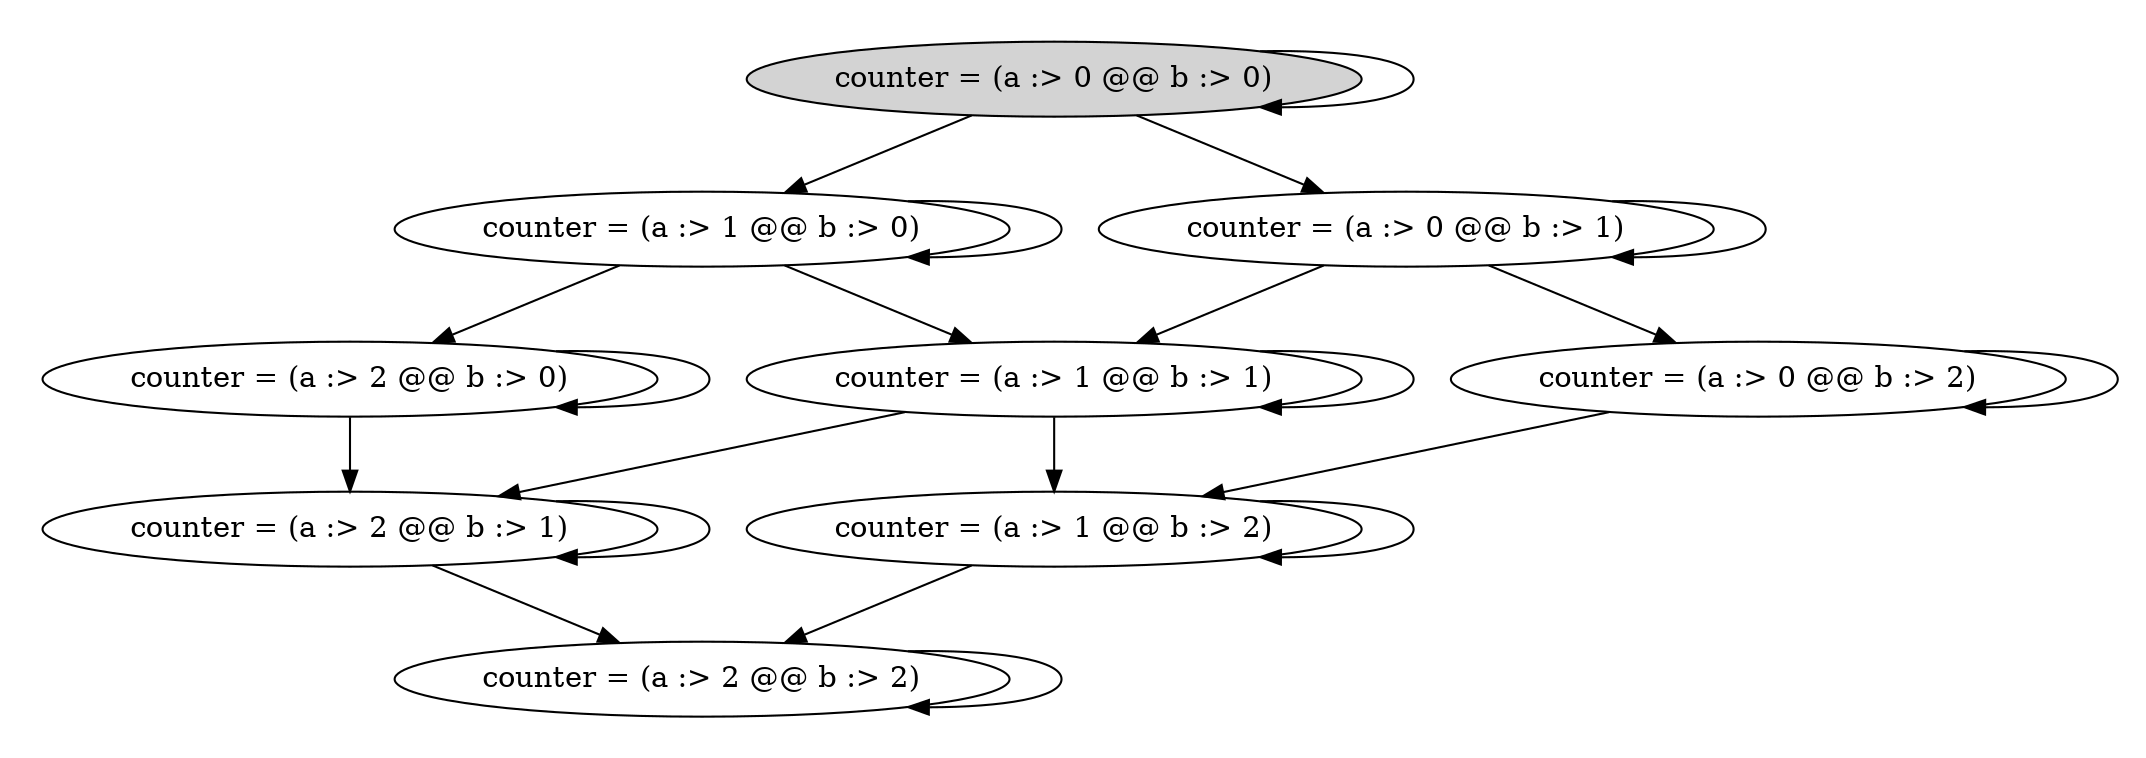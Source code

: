 digraph DiskGraph {
nodesep=0.35;
subgraph cluster_graph {
color="white";
-2595202046960736493 [label="counter = (a :> 0 @@ b :> 0)",style = filled]
-2595202046960736493 -> -1303915477875204350;
-1303915477875204350 [label="counter = (a :> 1 @@ b :> 0)"];
-2595202046960736493 -> -2595202046960736493;
-2595202046960736493 [label="counter = (a :> 0 @@ b :> 0)"];
-2595202046960736493 -> -6643638411644662762;
-6643638411644662762 [label="counter = (a :> 0 @@ b :> 1)"];
-1303915477875204350 -> -5205290265641707727;
-5205290265641707727 [label="counter = (a :> 2 @@ b :> 0)"];
-1303915477875204350 -> -1303915477875204350;
-1303915477875204350 [label="counter = (a :> 1 @@ b :> 0)"];
-1303915477875204350 -> -7651197245637577721;
-7651197245637577721 [label="counter = (a :> 1 @@ b :> 1)"];
-6643638411644662762 -> -6643638411644662762;
-6643638411644662762 [label="counter = (a :> 0 @@ b :> 1)"];
-6643638411644662762 -> -7651197245637577721;
-7651197245637577721 [label="counter = (a :> 1 @@ b :> 1)"];
-6643638411644662762 -> 3140728189112103193;
3140728189112103193 [label="counter = (a :> 0 @@ b :> 2)"];
-5205290265641707727 -> -5205290265641707727;
-5205290265641707727 [label="counter = (a :> 2 @@ b :> 0)"];
-5205290265641707727 -> -3461601831007880140;
-3461601831007880140 [label="counter = (a :> 2 @@ b :> 1)"];
-7651197245637577721 -> -3461601831007880140;
-3461601831007880140 [label="counter = (a :> 2 @@ b :> 1)"];
-7651197245637577721 -> -7651197245637577721;
-7651197245637577721 [label="counter = (a :> 1 @@ b :> 1)"];
-7651197245637577721 -> 2128629296334473480;
2128629296334473480 [label="counter = (a :> 1 @@ b :> 2)"];
3140728189112103193 -> 2128629296334473480;
2128629296334473480 [label="counter = (a :> 1 @@ b :> 2)"];
3140728189112103193 -> 3140728189112103193;
3140728189112103193 [label="counter = (a :> 0 @@ b :> 2)"];
-3461601831007880140 -> -3461601831007880140;
-3461601831007880140 [label="counter = (a :> 2 @@ b :> 1)"];
-3461601831007880140 -> 5165345975392026939;
5165345975392026939 [label="counter = (a :> 2 @@ b :> 2)"];
2128629296334473480 -> 2128629296334473480;
2128629296334473480 [label="counter = (a :> 1 @@ b :> 2)"];
2128629296334473480 -> 5165345975392026939;
5165345975392026939 [label="counter = (a :> 2 @@ b :> 2)"];
5165345975392026939 -> 5165345975392026939;
5165345975392026939 [label="counter = (a :> 2 @@ b :> 2)"];
{rank = same; -2595202046960736493;}
{rank = same; -1303915477875204350;-6643638411644662762;}
{rank = same; -7651197245637577721;-5205290265641707727;3140728189112103193;}
{rank = same; 2128629296334473480;-3461601831007880140;}
{rank = same; 5165345975392026939;}
}
}
